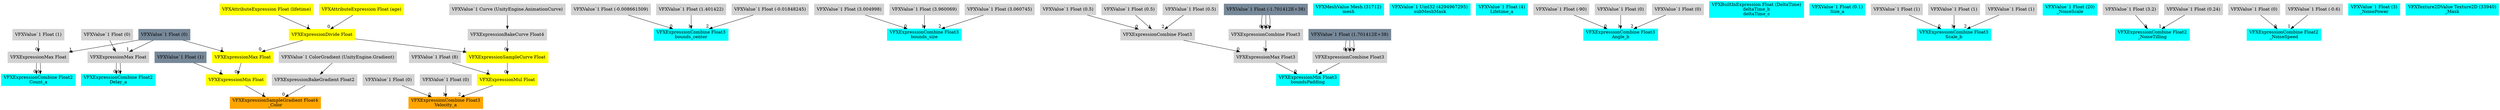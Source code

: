 digraph G {
node0 [shape="box" color="cyan" style="filled" label="VFXExpressionCombine Float2
Count_a"]
node1 [shape="box" color="lightgray" style="filled" label="VFXExpressionMax Float"]
node2 [shape="box" color="lightgray" style="filled" label="VFXValue`1 Float (1)"]
node3 [shape="box" color="lightslategray" style="filled" label="VFXValue`1 Float (0)"]
node4 [shape="box" color="cyan" style="filled" label="VFXExpressionCombine Float2
Delay_a"]
node5 [shape="box" color="lightgray" style="filled" label="VFXExpressionMax Float"]
node6 [shape="box" color="lightgray" style="filled" label="VFXValue`1 Float (0)"]
node7 [shape="box" color="cyan" style="filled" label="VFXExpressionCombine Float3
bounds_center"]
node8 [shape="box" color="lightgray" style="filled" label="VFXValue`1 Float (-0.008661509)"]
node9 [shape="box" color="lightgray" style="filled" label="VFXValue`1 Float (1.401422)"]
node10 [shape="box" color="lightgray" style="filled" label="VFXValue`1 Float (-0.01848245)"]
node11 [shape="box" color="cyan" style="filled" label="VFXExpressionCombine Float3
bounds_size"]
node12 [shape="box" color="lightgray" style="filled" label="VFXValue`1 Float (3.004998)"]
node13 [shape="box" color="lightgray" style="filled" label="VFXValue`1 Float (3.960069)"]
node14 [shape="box" color="lightgray" style="filled" label="VFXValue`1 Float (3.060745)"]
node15 [shape="box" color="cyan" style="filled" label="VFXExpressionMin Float3
boundsPadding"]
node16 [shape="box" color="lightgray" style="filled" label="VFXExpressionMax Float3"]
node17 [shape="box" color="lightgray" style="filled" label="VFXExpressionCombine Float3"]
node18 [shape="box" color="lightgray" style="filled" label="VFXValue`1 Float (0.5)"]
node19 [shape="box" color="lightgray" style="filled" label="VFXValue`1 Float (0.5)"]
node20 [shape="box" color="lightgray" style="filled" label="VFXValue`1 Float (0.5)"]
node21 [shape="box" color="lightgray" style="filled" label="VFXExpressionCombine Float3"]
node22 [shape="box" color="lightslategray" style="filled" label="VFXValue`1 Float (-1.701412E+38)"]
node23 [shape="box" color="lightgray" style="filled" label="VFXExpressionCombine Float3"]
node24 [shape="box" color="lightslategray" style="filled" label="VFXValue`1 Float (1.701412E+38)"]
node25 [shape="box" color="cyan" style="filled" label="VFXMeshValue Mesh (31712)
mesh"]
node26 [shape="box" color="cyan" style="filled" label="VFXValue`1 Uint32 (4294967295)
subMeshMask"]
node27 [shape="box" color="cyan" style="filled" label="VFXValue`1 Float (4)
Lifetime_a"]
node28 [shape="box" color="cyan" style="filled" label="VFXExpressionCombine Float3
Angle_b"]
node29 [shape="box" color="lightgray" style="filled" label="VFXValue`1 Float (-90)"]
node30 [shape="box" color="lightgray" style="filled" label="VFXValue`1 Float (0)"]
node31 [shape="box" color="lightgray" style="filled" label="VFXValue`1 Float (0)"]
node32 [shape="box" color="orange" style="filled" label="VFXExpressionCombine Float3
Velocity_a"]
node33 [shape="box" color="lightgray" style="filled" label="VFXValue`1 Float (0)"]
node34 [shape="box" color="lightgray" style="filled" label="VFXValue`1 Float (0)"]
node35 [shape="box" color="yellow" style="filled" label="VFXExpressionMul Float"]
node36 [shape="box" color="yellow" style="filled" label="VFXExpressionSampleCurve Float"]
node37 [shape="box" color="lightgray" style="filled" label="VFXExpressionBakeCurve Float4"]
node38 [shape="box" color="lightgray" style="filled" label="VFXValue`1 Curve (UnityEngine.AnimationCurve)"]
node39 [shape="box" color="yellow" style="filled" label="VFXExpressionDivide Float"]
node40 [shape="box" color="yellow" style="filled" label="VFXAttributeExpression Float (age)"]
node41 [shape="box" color="yellow" style="filled" label="VFXAttributeExpression Float (lifetime)"]
node42 [shape="box" color="lightgray" style="filled" label="VFXValue`1 Float (8)"]
node43 [shape="box" color="cyan" style="filled" label="VFXBuiltInExpression Float (DeltaTime)
deltaTime_b
deltaTime_c"]
node44 [shape="box" color="cyan" style="filled" label="VFXValue`1 Float (0.1)
Size_a"]
node45 [shape="box" color="cyan" style="filled" label="VFXExpressionCombine Float3
Scale_b"]
node46 [shape="box" color="lightgray" style="filled" label="VFXValue`1 Float (1)"]
node47 [shape="box" color="lightgray" style="filled" label="VFXValue`1 Float (1)"]
node48 [shape="box" color="lightgray" style="filled" label="VFXValue`1 Float (1)"]
node49 [shape="box" color="orange" style="filled" label="VFXExpressionSampleGradient Float4
_Color"]
node50 [shape="box" color="lightgray" style="filled" label="VFXExpressionBakeGradient Float2"]
node51 [shape="box" color="lightgray" style="filled" label="VFXValue`1 ColorGradient (UnityEngine.Gradient)"]
node52 [shape="box" color="yellow" style="filled" label="VFXExpressionMin Float"]
node53 [shape="box" color="yellow" style="filled" label="VFXExpressionMax Float"]
node54 [shape="box" color="lightslategray" style="filled" label="VFXValue`1 Float (1)"]
node55 [shape="box" color="cyan" style="filled" label="VFXValue`1 Float (20)
_NoiseScale"]
node56 [shape="box" color="cyan" style="filled" label="VFXExpressionCombine Float2
_NoiseTilling"]
node57 [shape="box" color="lightgray" style="filled" label="VFXValue`1 Float (3.2)"]
node58 [shape="box" color="lightgray" style="filled" label="VFXValue`1 Float (0.24)"]
node59 [shape="box" color="cyan" style="filled" label="VFXExpressionCombine Float2
_NoiseSpeed"]
node60 [shape="box" color="lightgray" style="filled" label="VFXValue`1 Float (0)"]
node61 [shape="box" color="lightgray" style="filled" label="VFXValue`1 Float (-0.6)"]
node62 [shape="box" color="cyan" style="filled" label="VFXValue`1 Float (3)
_NoisePower"]
node63 [shape="box" color="cyan" style="filled" label="VFXTexture2DValue Texture2D (33940)
_Mask"]
node1 -> node0 [headlabel="0"]
node1 -> node0 [headlabel="1"]
node2 -> node1 [headlabel="0"]
node3 -> node1 [headlabel="1"]
node5 -> node4 [headlabel="0"]
node5 -> node4 [headlabel="1"]
node6 -> node5 [headlabel="0"]
node3 -> node5 [headlabel="1"]
node8 -> node7 [headlabel="0"]
node9 -> node7 [headlabel="1"]
node10 -> node7 [headlabel="2"]
node12 -> node11 [headlabel="0"]
node13 -> node11 [headlabel="1"]
node14 -> node11 [headlabel="2"]
node16 -> node15 [headlabel="0"]
node23 -> node15 [headlabel="1"]
node17 -> node16 [headlabel="0"]
node21 -> node16 [headlabel="1"]
node18 -> node17 [headlabel="0"]
node19 -> node17 [headlabel="1"]
node20 -> node17 [headlabel="2"]
node22 -> node21 [headlabel="0"]
node22 -> node21 [headlabel="1"]
node22 -> node21 [headlabel="2"]
node24 -> node23 [headlabel="0"]
node24 -> node23 [headlabel="1"]
node24 -> node23 [headlabel="2"]
node29 -> node28 [headlabel="0"]
node30 -> node28 [headlabel="1"]
node31 -> node28 [headlabel="2"]
node33 -> node32 [headlabel="0"]
node34 -> node32 [headlabel="1"]
node35 -> node32 [headlabel="2"]
node36 -> node35 [headlabel="0"]
node42 -> node35 [headlabel="1"]
node37 -> node36 [headlabel="0"]
node39 -> node36 [headlabel="1"]
node38 -> node37 
node40 -> node39 [headlabel="0"]
node41 -> node39 [headlabel="1"]
node46 -> node45 [headlabel="0"]
node47 -> node45 [headlabel="1"]
node48 -> node45 [headlabel="2"]
node50 -> node49 [headlabel="0"]
node52 -> node49 [headlabel="1"]
node51 -> node50 
node53 -> node52 [headlabel="0"]
node54 -> node52 [headlabel="1"]
node39 -> node53 [headlabel="0"]
node3 -> node53 [headlabel="1"]
node57 -> node56 [headlabel="0"]
node58 -> node56 [headlabel="1"]
node60 -> node59 [headlabel="0"]
node61 -> node59 [headlabel="1"]
}
